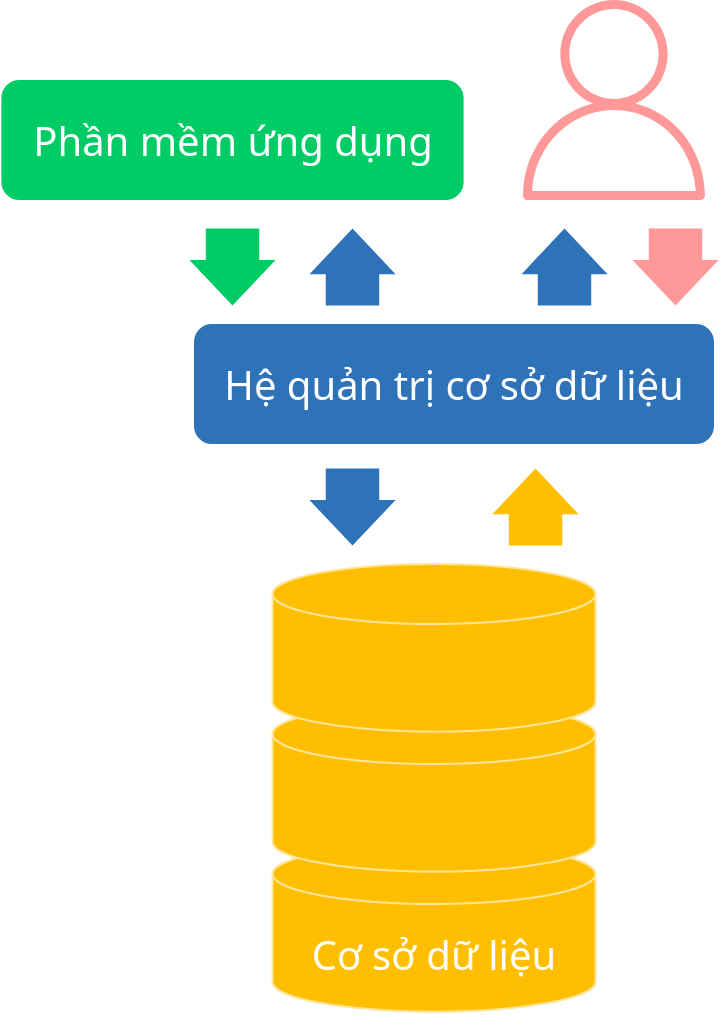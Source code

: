 <mxfile version="24.7.17">
  <diagram id="j7u3vfIIvnQYxg0B_kr3" name="Page-1">
    <mxGraphModel dx="1037" dy="751" grid="1" gridSize="10" guides="1" tooltips="1" connect="1" arrows="1" fold="1" page="1" pageScale="1" pageWidth="1250" pageHeight="650" math="0" shadow="0">
      <root>
        <mxCell id="0" />
        <mxCell id="1" parent="0" />
        <mxCell id="lMZu1XvxjfdbiQU4B4vd-2" value="Phần mềm ứng dụng" style="rounded=1;whiteSpace=wrap;html=1;fontFamily=Noto Sans;fontSize=20;fillColor=#00CC66;strokeColor=none;fontColor=#FFFFFF;fontSource=https%3A%2F%2Ffonts.googleapis.com%2Fcss%3Ffamily%3DNoto%2BSans;" parent="1" vertex="1">
          <mxGeometry x="343.69" y="148" width="231.11" height="60" as="geometry" />
        </mxCell>
        <mxCell id="lMZu1XvxjfdbiQU4B4vd-3" value="Hệ quản trị cơ sở dữ liệu" style="rounded=1;whiteSpace=wrap;html=1;fontFamily=Noto Sans;fontSize=20;fillColor=#2e73b8;strokeColor=none;fontColor=#FFFFFF;fontSource=https%3A%2F%2Ffonts.googleapis.com%2Fcss%3Ffamily%3DNoto%2BSans;" parent="1" vertex="1">
          <mxGeometry x="440" y="270" width="260" height="60" as="geometry" />
        </mxCell>
        <mxCell id="lMZu1XvxjfdbiQU4B4vd-5" value="" style="html=1;shadow=0;dashed=0;align=center;verticalAlign=middle;shape=mxgraph.arrows2.arrow;dy=0.38;dx=22.79;notch=0;strokeColor=none;fontFamily=Noto Sans;fontSize=20;fontColor=#FFFFFF;fillColor=#00CC66;rotation=90;fontSource=https%3A%2F%2Ffonts.googleapis.com%2Fcss%3Ffamily%3DNoto%2BSans;" parent="1" vertex="1">
          <mxGeometry x="440" y="220" width="38.49" height="43.09" as="geometry" />
        </mxCell>
        <mxCell id="lMZu1XvxjfdbiQU4B4vd-6" value="" style="html=1;shadow=0;dashed=0;align=center;verticalAlign=middle;shape=mxgraph.arrows2.arrow;dy=0.38;dx=22.79;notch=0;strokeColor=none;fontFamily=Noto Sans;fontSize=20;fontColor=#FFFFFF;fillColor=#2E73B8;rotation=-90;fontSource=https%3A%2F%2Ffonts.googleapis.com%2Fcss%3Ffamily%3DNoto%2BSans;" parent="1" vertex="1">
          <mxGeometry x="500" y="220" width="38.49" height="43.09" as="geometry" />
        </mxCell>
        <mxCell id="lMZu1XvxjfdbiQU4B4vd-7" value="" style="html=1;shadow=0;dashed=0;align=center;verticalAlign=middle;shape=mxgraph.arrows2.arrow;dy=0.38;dx=22.79;notch=0;strokeColor=none;fontFamily=Noto Sans;fontSize=20;fontColor=#FFFFFF;fillColor=#2E73B8;rotation=90;fontSource=https%3A%2F%2Ffonts.googleapis.com%2Fcss%3Ffamily%3DNoto%2BSans;" parent="1" vertex="1">
          <mxGeometry x="500" y="340.0" width="38.49" height="43.09" as="geometry" />
        </mxCell>
        <mxCell id="lMZu1XvxjfdbiQU4B4vd-8" value="" style="html=1;shadow=0;dashed=0;align=center;verticalAlign=middle;shape=mxgraph.arrows2.arrow;dy=0.38;dx=22.79;notch=0;strokeColor=none;fontFamily=Noto Sans;fontSize=20;fontColor=#FFFFFF;fillColor=#FFBF00;rotation=-90;fontSource=https%3A%2F%2Ffonts.googleapis.com%2Fcss%3Ffamily%3DNoto%2BSans;" parent="1" vertex="1">
          <mxGeometry x="591.51" y="340" width="38.49" height="43.09" as="geometry" />
        </mxCell>
        <mxCell id="I4BoXhQVYIKMCfxeh0A4-7" value="" style="sketch=0;outlineConnect=0;fontColor=#232F3E;gradientColor=none;fillColor=#FF9999;strokeColor=none;dashed=0;verticalLabelPosition=bottom;verticalAlign=top;align=center;html=1;fontSize=12;fontStyle=0;aspect=fixed;pointerEvents=1;shape=mxgraph.aws4.user;fontFamily=Noto Sans;fontSource=https%3A%2F%2Ffonts.googleapis.com%2Fcss%3Ffamily%3DNoto%2BSans;" parent="1" vertex="1">
          <mxGeometry x="600" y="108" width="100" height="100" as="geometry" />
        </mxCell>
        <mxCell id="I4BoXhQVYIKMCfxeh0A4-8" value="" style="html=1;shadow=0;dashed=0;align=center;verticalAlign=middle;shape=mxgraph.arrows2.arrow;dy=0.38;dx=22.79;notch=0;strokeColor=none;fontFamily=Noto Sans;fontSize=20;fontColor=#FFFFFF;fillColor=#FF9999;rotation=90;fontSource=https%3A%2F%2Ffonts.googleapis.com%2Fcss%3Ffamily%3DNoto%2BSans;" parent="1" vertex="1">
          <mxGeometry x="661.51" y="220" width="38.49" height="43.09" as="geometry" />
        </mxCell>
        <mxCell id="I4BoXhQVYIKMCfxeh0A4-9" value="" style="html=1;shadow=0;dashed=0;align=center;verticalAlign=middle;shape=mxgraph.arrows2.arrow;dy=0.38;dx=22.79;notch=0;strokeColor=none;fontFamily=Noto Sans;fontSize=20;fontColor=#FFFFFF;fillColor=#2E73B8;rotation=-90;fontSource=https%3A%2F%2Ffonts.googleapis.com%2Fcss%3Ffamily%3DNoto%2BSans;" parent="1" vertex="1">
          <mxGeometry x="606" y="220" width="38.49" height="43.09" as="geometry" />
        </mxCell>
        <mxCell id="I4BoXhQVYIKMCfxeh0A4-2" value="Cơ sở dữ liệu" style="shape=cylinder3;whiteSpace=wrap;html=1;boundedLbl=1;backgroundOutline=1;size=15;fillColor=#ffbf00;strokeColor=#FFE599;container=0;fontColor=#FFFFFF;fontSize=20;fontFamily=Noto Sans;fontSource=https%3A%2F%2Ffonts.googleapis.com%2Fcss%3Ffamily%3DNoto%2BSans;" parent="1" vertex="1">
          <mxGeometry x="479.25" y="530" width="161.51" height="83.82" as="geometry" />
        </mxCell>
        <mxCell id="rkTRhhw2kHA4zp4epzsW-1" value="" style="shape=cylinder3;whiteSpace=wrap;html=1;boundedLbl=1;backgroundOutline=1;size=15;fillColor=#ffbf00;strokeColor=#FFE599;container=0;fontColor=#FFFFFF;fontSize=20;fontFamily=Noto Sans;fontSource=https%3A%2F%2Ffonts.googleapis.com%2Fcss%3Ffamily%3DNoto%2BSans;" vertex="1" parent="1">
          <mxGeometry x="479.25" y="460" width="161.51" height="83.82" as="geometry" />
        </mxCell>
        <mxCell id="rkTRhhw2kHA4zp4epzsW-2" value="" style="shape=cylinder3;whiteSpace=wrap;html=1;boundedLbl=1;backgroundOutline=1;size=15;fillColor=#ffbf00;strokeColor=#FFE599;container=0;fontColor=#FFFFFF;fontSize=20;fontFamily=Noto Sans;fontSource=https%3A%2F%2Ffonts.googleapis.com%2Fcss%3Ffamily%3DNoto%2BSans;" vertex="1" parent="1">
          <mxGeometry x="479.25" y="390" width="161.51" height="83.82" as="geometry" />
        </mxCell>
      </root>
    </mxGraphModel>
  </diagram>
</mxfile>

